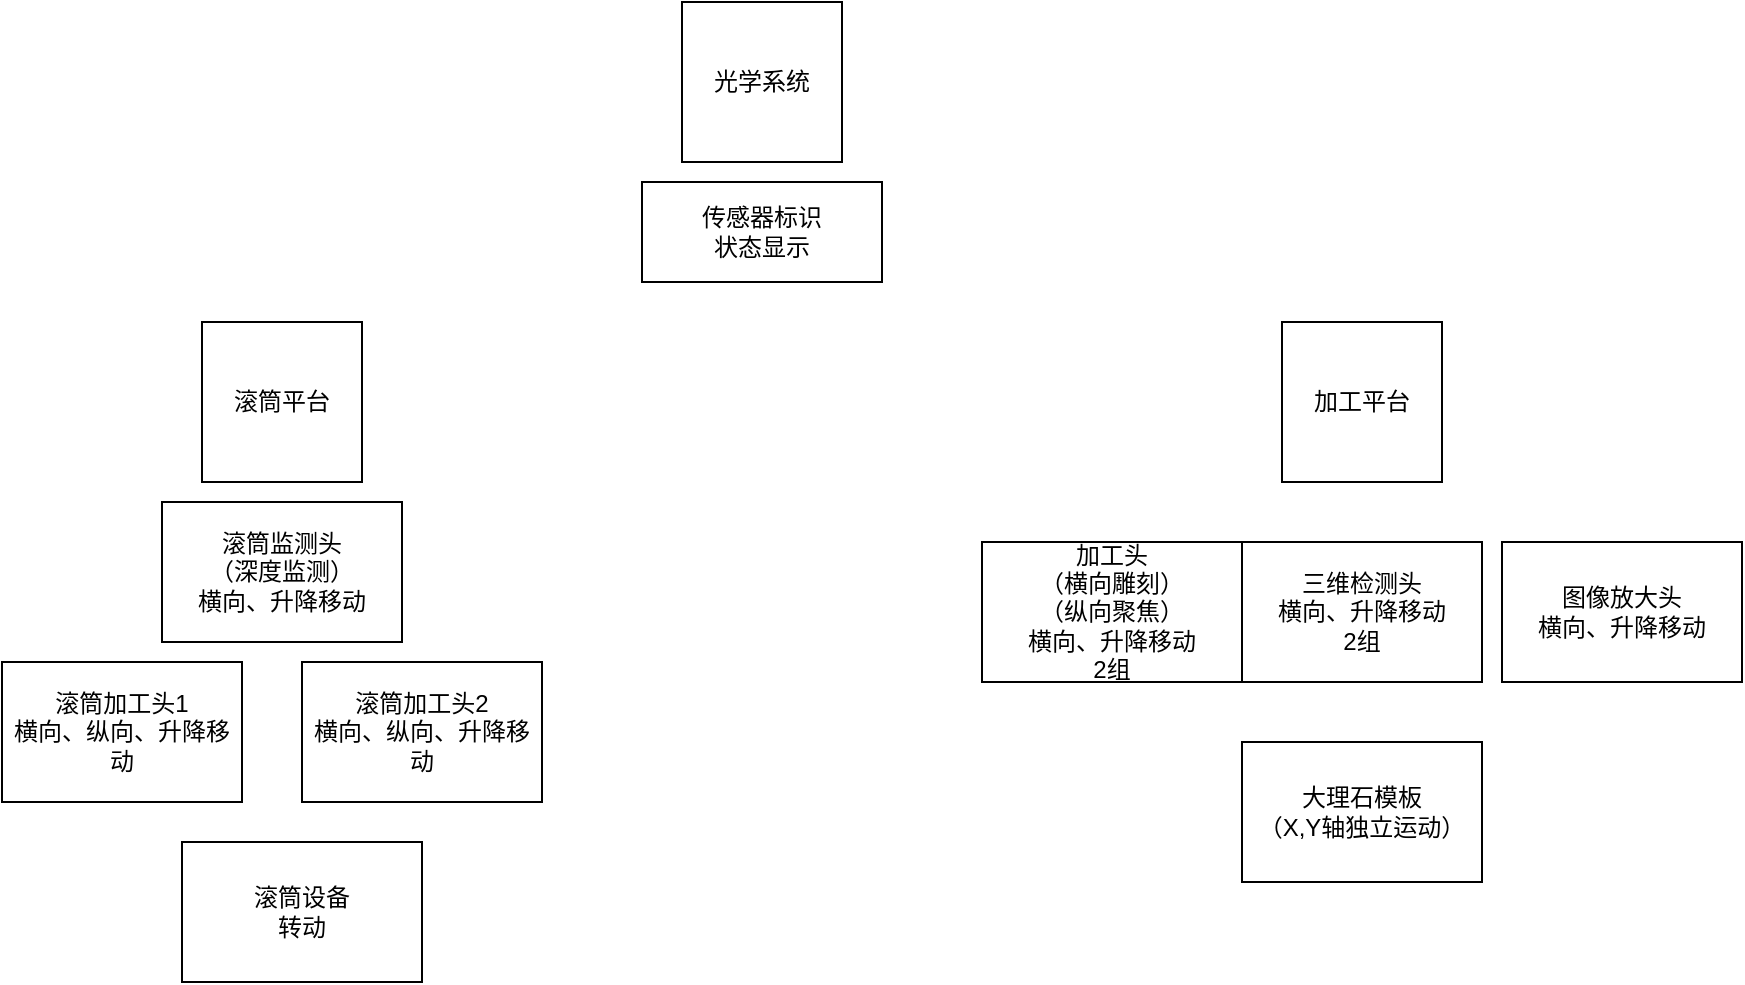 <mxfile version="13.7.5" type="github"><diagram id="JFFiWVcp92c817MvMZB3" name="第 1 页"><mxGraphModel dx="2249" dy="713" grid="1" gridSize="10" guides="1" tooltips="1" connect="1" arrows="1" fold="1" page="1" pageScale="1" pageWidth="827" pageHeight="1169" math="0" shadow="0"><root><mxCell id="0"/><mxCell id="1" parent="0"/><mxCell id="nKVOg3FPil4I75qV4Rbi-1" value="滚筒平台" style="whiteSpace=wrap;html=1;aspect=fixed;" vertex="1" parent="1"><mxGeometry x="-280" y="340" width="80" height="80" as="geometry"/></mxCell><mxCell id="nKVOg3FPil4I75qV4Rbi-2" value="加工平台" style="whiteSpace=wrap;html=1;aspect=fixed;" vertex="1" parent="1"><mxGeometry x="260" y="340" width="80" height="80" as="geometry"/></mxCell><mxCell id="nKVOg3FPil4I75qV4Rbi-4" value="&lt;span&gt;加工头&lt;br&gt;（横向雕刻）&lt;/span&gt;&lt;br&gt;&lt;span&gt;（纵向聚焦）&lt;br&gt;横向、升降移动&lt;br&gt;2组&lt;br&gt;&lt;/span&gt;" style="rounded=0;whiteSpace=wrap;html=1;" vertex="1" parent="1"><mxGeometry x="110" y="450" width="130" height="70" as="geometry"/></mxCell><mxCell id="nKVOg3FPil4I75qV4Rbi-5" value="&lt;span&gt;三维检测头&lt;br&gt;横向、升降移动&lt;br&gt;2组&lt;br&gt;&lt;/span&gt;" style="rounded=0;whiteSpace=wrap;html=1;" vertex="1" parent="1"><mxGeometry x="240" y="450" width="120" height="70" as="geometry"/></mxCell><mxCell id="nKVOg3FPil4I75qV4Rbi-8" value="&lt;span&gt;图像放大头&lt;br&gt;横向、升降移动&lt;br&gt;&lt;/span&gt;" style="rounded=0;whiteSpace=wrap;html=1;" vertex="1" parent="1"><mxGeometry x="370" y="450" width="120" height="70" as="geometry"/></mxCell><mxCell id="nKVOg3FPil4I75qV4Rbi-9" value="光学系统" style="whiteSpace=wrap;html=1;aspect=fixed;" vertex="1" parent="1"><mxGeometry x="-40" y="180" width="80" height="80" as="geometry"/></mxCell><mxCell id="nKVOg3FPil4I75qV4Rbi-12" value="滚筒设备&lt;br&gt;转动" style="rounded=0;whiteSpace=wrap;html=1;" vertex="1" parent="1"><mxGeometry x="-290" y="600" width="120" height="70" as="geometry"/></mxCell><mxCell id="nKVOg3FPil4I75qV4Rbi-13" value="滚筒加工头1&lt;br&gt;横向、纵向、升降移动" style="rounded=0;whiteSpace=wrap;html=1;" vertex="1" parent="1"><mxGeometry x="-380" y="510" width="120" height="70" as="geometry"/></mxCell><mxCell id="nKVOg3FPil4I75qV4Rbi-14" value="大理石模板&lt;br&gt;（X,Y轴独立运动）" style="rounded=0;whiteSpace=wrap;html=1;" vertex="1" parent="1"><mxGeometry x="240" y="550" width="120" height="70" as="geometry"/></mxCell><mxCell id="nKVOg3FPil4I75qV4Rbi-15" value="滚筒加工头2&lt;br&gt;横向、纵向、升降移动" style="rounded=0;whiteSpace=wrap;html=1;" vertex="1" parent="1"><mxGeometry x="-230" y="510" width="120" height="70" as="geometry"/></mxCell><mxCell id="nKVOg3FPil4I75qV4Rbi-16" value="滚筒监测头&lt;br&gt;（深度监测）&lt;br&gt;横向、升降移动" style="rounded=0;whiteSpace=wrap;html=1;" vertex="1" parent="1"><mxGeometry x="-300" y="430" width="120" height="70" as="geometry"/></mxCell><mxCell id="nKVOg3FPil4I75qV4Rbi-17" value="传感器标识&lt;br&gt;状态显示" style="rounded=0;whiteSpace=wrap;html=1;" vertex="1" parent="1"><mxGeometry x="-60" y="270" width="120" height="50" as="geometry"/></mxCell></root></mxGraphModel></diagram></mxfile>